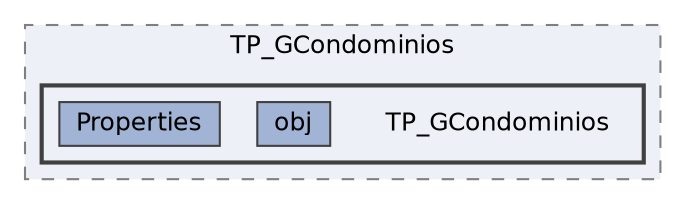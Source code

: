 digraph "C:/Users/plmrj/Desktop/POO_T1_Código/TP_GCondominios/TP_GCondominios"
{
 // LATEX_PDF_SIZE
  bgcolor="transparent";
  edge [fontname=Helvetica,fontsize=12,labelfontname=Helvetica,labelfontsize=10];
  node [fontname=Helvetica,fontsize=12,shape=box,height=0.2,width=0.4];
  compound=true
  subgraph clusterdir_a3d567089aab30641c87d7df1bfe9dae {
    graph [ bgcolor="#edf0f7", pencolor="grey50", label="TP_GCondominios", fontname=Helvetica,fontsize=12 style="filled,dashed", URL="dir_a3d567089aab30641c87d7df1bfe9dae.html",tooltip=""]
  subgraph clusterdir_7f8f1cd73675e8dfa98d785253f6deb1 {
    graph [ bgcolor="#edf0f7", pencolor="grey25", label="", fontname=Helvetica,fontsize=12 style="filled,bold", URL="dir_7f8f1cd73675e8dfa98d785253f6deb1.html",tooltip=""]
    dir_7f8f1cd73675e8dfa98d785253f6deb1 [shape=plaintext, label="TP_GCondominios"];
  dir_bd80b35023eb1f8517e51e1e97bf1d53 [label="obj", fillcolor="#a2b4d6", color="grey25", style="filled", URL="dir_bd80b35023eb1f8517e51e1e97bf1d53.html",tooltip=""];
  dir_03617f8168424b07b9f0e26e356c3e83 [label="Properties", fillcolor="#a2b4d6", color="grey25", style="filled", URL="dir_03617f8168424b07b9f0e26e356c3e83.html",tooltip=""];
  }
  }
}
